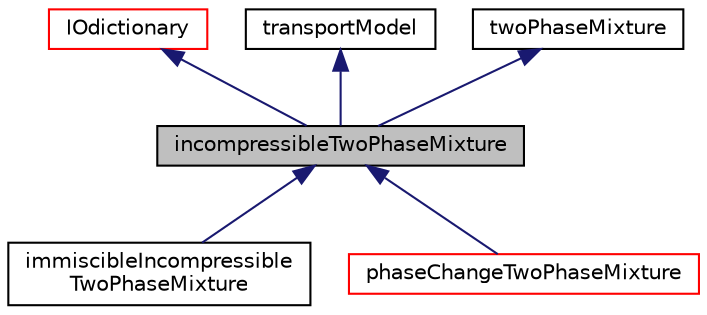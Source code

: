 digraph "incompressibleTwoPhaseMixture"
{
  bgcolor="transparent";
  edge [fontname="Helvetica",fontsize="10",labelfontname="Helvetica",labelfontsize="10"];
  node [fontname="Helvetica",fontsize="10",shape=record];
  Node1 [label="incompressibleTwoPhaseMixture",height=0.2,width=0.4,color="black", fillcolor="grey75", style="filled", fontcolor="black"];
  Node2 -> Node1 [dir="back",color="midnightblue",fontsize="10",style="solid",fontname="Helvetica"];
  Node2 [label="IOdictionary",height=0.2,width=0.4,color="red",URL="$a01196.html",tooltip="IOdictionary is derived from dictionary and IOobject to give the dictionary automatic IO functionalit..."];
  Node3 -> Node1 [dir="back",color="midnightblue",fontsize="10",style="solid",fontname="Helvetica"];
  Node3 [label="transportModel",height=0.2,width=0.4,color="black",URL="$a02761.html",tooltip="Base-class for all transport models used by the incompressible turbulence models. ..."];
  Node4 -> Node1 [dir="back",color="midnightblue",fontsize="10",style="solid",fontname="Helvetica"];
  Node4 [label="twoPhaseMixture",height=0.2,width=0.4,color="black",URL="$a02804.html",tooltip="A two-phase mixture model. "];
  Node1 -> Node5 [dir="back",color="midnightblue",fontsize="10",style="solid",fontname="Helvetica"];
  Node5 [label="immiscibleIncompressible\lTwoPhaseMixture",height=0.2,width=0.4,color="black",URL="$a01059.html",tooltip="An immiscible incompressible two-phase mixture transport model. "];
  Node1 -> Node6 [dir="back",color="midnightblue",fontsize="10",style="solid",fontname="Helvetica"];
  Node6 [label="phaseChangeTwoPhaseMixture",height=0.2,width=0.4,color="red",URL="$a01880.html"];
}
